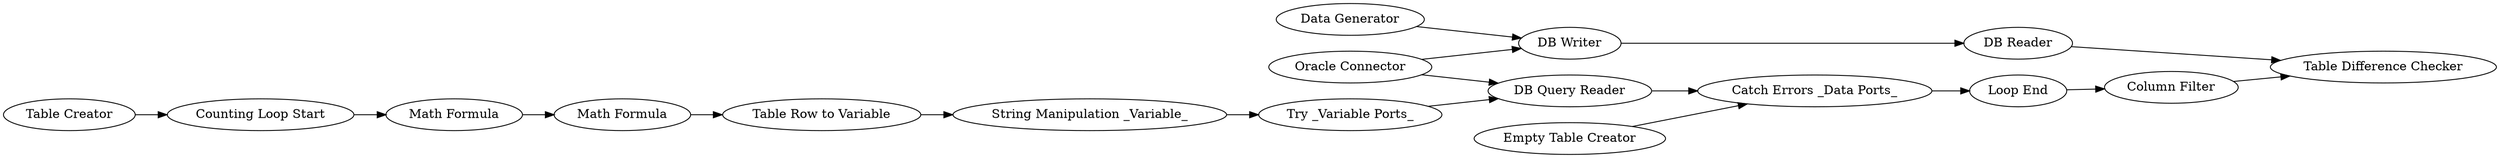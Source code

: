 digraph {
	13 -> 18
	3 -> 19
	12 -> 11
	7 -> 8
	1 -> 3
	5 -> 4
	8 -> 9
	1 -> 12
	19 -> 17
	18 -> 17
	14 -> 11
	9 -> 10
	2 -> 3
	6 -> 7
	10 -> 12
	11 -> 13
	4 -> 6
	5 [label="Table Creator"]
	13 [label="Loop End"]
	1 [label="Oracle Connector"]
	7 [label="Math Formula"]
	9 [label="String Manipulation _Variable_"]
	11 [label="Catch Errors _Data Ports_"]
	4 [label="Counting Loop Start"]
	18 [label="Column Filter"]
	10 [label="Try _Variable Ports_"]
	6 [label="Math Formula"]
	8 [label="Table Row to Variable"]
	14 [label="Empty Table Creator"]
	17 [label="Table Difference Checker"]
	3 [label="DB Writer"]
	2 [label="Data Generator"]
	12 [label="DB Query Reader"]
	19 [label="DB Reader"]
	rankdir=LR
}
